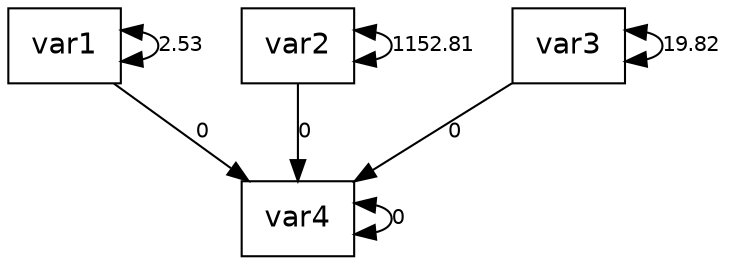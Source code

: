 digraph "sem.1" {
  rankdir=TB;
  size="8,8";
  node [fontname="Helvetica" fontsize=14 shape=box];
  edge [fontname="Helvetica" fontsize=10];
  center=1;
  "var1" -> "var4" [label="0"];
  "var2" -> "var4" [label="0"];
  "var3" -> "var4" [label="0"];
  "var1" -> "var1" [label="2.53" dir=both];
  "var2" -> "var2" [label="1152.81" dir=both];
  "var3" -> "var3" [label="19.82" dir=both];
  "var4" -> "var4" [label="0" dir=both];
}
